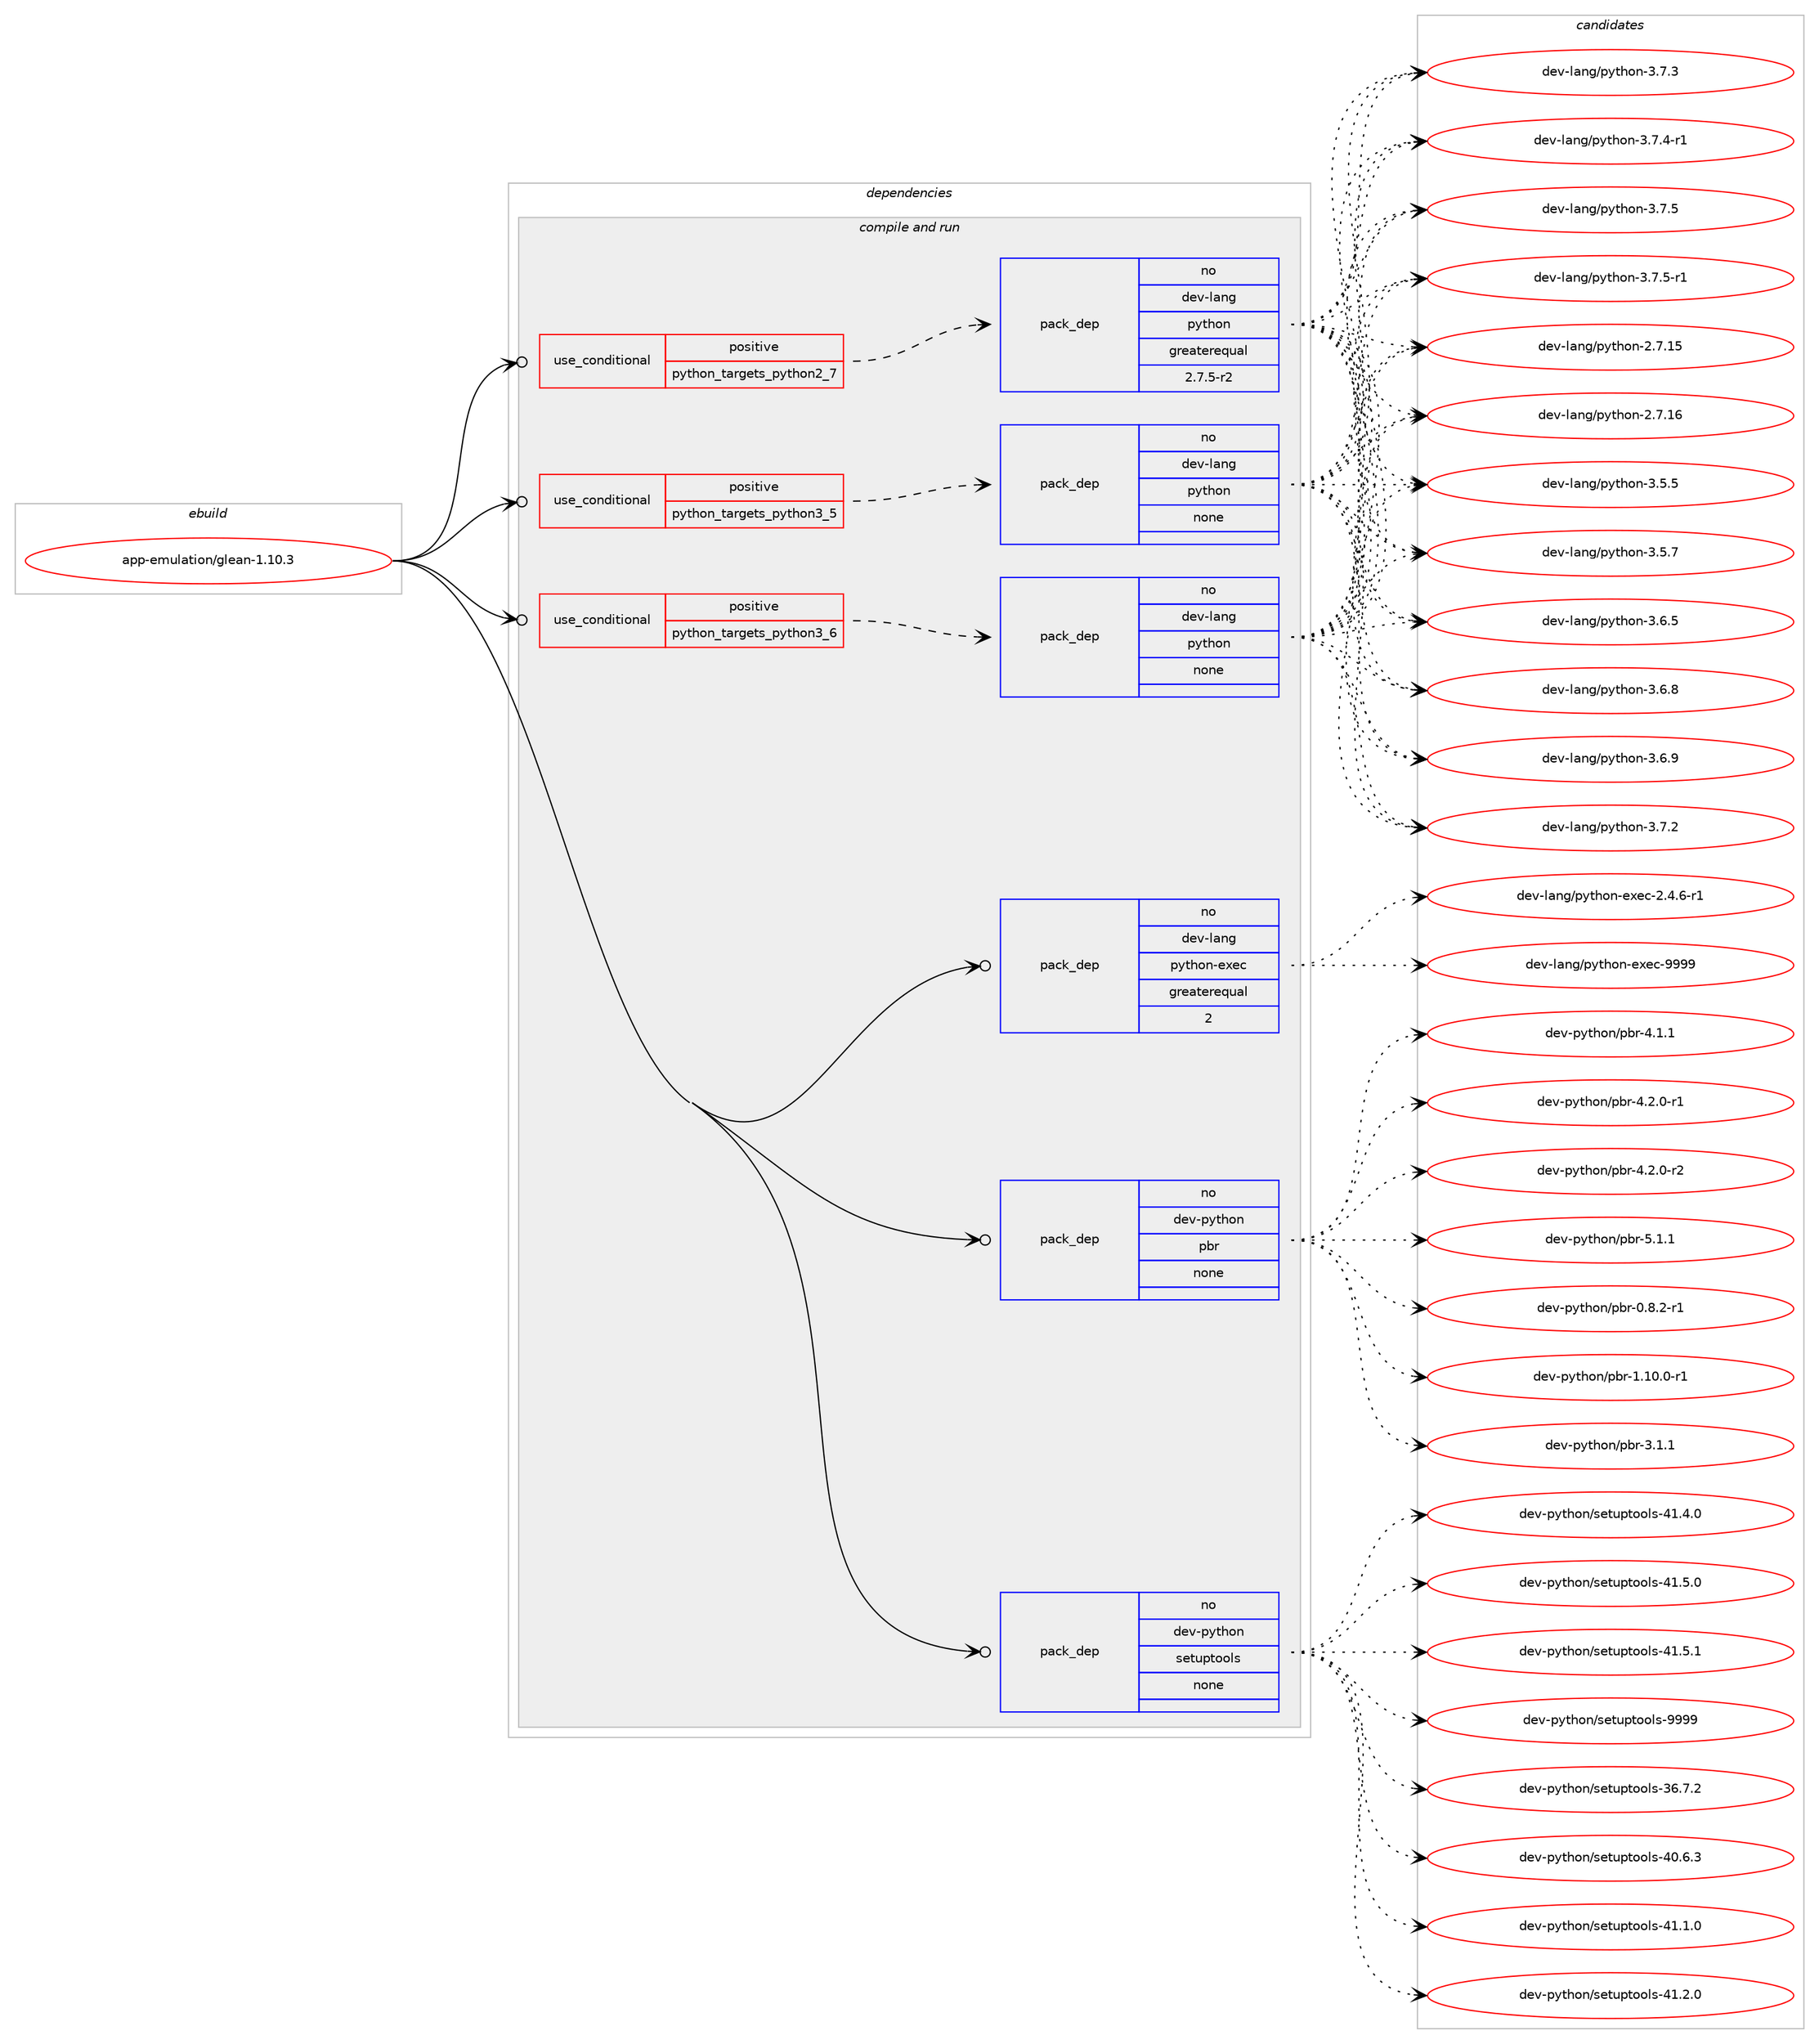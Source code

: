 digraph prolog {

# *************
# Graph options
# *************

newrank=true;
concentrate=true;
compound=true;
graph [rankdir=LR,fontname=Helvetica,fontsize=10,ranksep=1.5];#, ranksep=2.5, nodesep=0.2];
edge  [arrowhead=vee];
node  [fontname=Helvetica,fontsize=10];

# **********
# The ebuild
# **********

subgraph cluster_leftcol {
color=gray;
rank=same;
label=<<i>ebuild</i>>;
id [label="app-emulation/glean-1.10.3", color=red, width=4, href="../app-emulation/glean-1.10.3.svg"];
}

# ****************
# The dependencies
# ****************

subgraph cluster_midcol {
color=gray;
label=<<i>dependencies</i>>;
subgraph cluster_compile {
fillcolor="#eeeeee";
style=filled;
label=<<i>compile</i>>;
}
subgraph cluster_compileandrun {
fillcolor="#eeeeee";
style=filled;
label=<<i>compile and run</i>>;
subgraph cond115690 {
dependency486205 [label=<<TABLE BORDER="0" CELLBORDER="1" CELLSPACING="0" CELLPADDING="4"><TR><TD ROWSPAN="3" CELLPADDING="10">use_conditional</TD></TR><TR><TD>positive</TD></TR><TR><TD>python_targets_python2_7</TD></TR></TABLE>>, shape=none, color=red];
subgraph pack361705 {
dependency486206 [label=<<TABLE BORDER="0" CELLBORDER="1" CELLSPACING="0" CELLPADDING="4" WIDTH="220"><TR><TD ROWSPAN="6" CELLPADDING="30">pack_dep</TD></TR><TR><TD WIDTH="110">no</TD></TR><TR><TD>dev-lang</TD></TR><TR><TD>python</TD></TR><TR><TD>greaterequal</TD></TR><TR><TD>2.7.5-r2</TD></TR></TABLE>>, shape=none, color=blue];
}
dependency486205:e -> dependency486206:w [weight=20,style="dashed",arrowhead="vee"];
}
id:e -> dependency486205:w [weight=20,style="solid",arrowhead="odotvee"];
subgraph cond115691 {
dependency486207 [label=<<TABLE BORDER="0" CELLBORDER="1" CELLSPACING="0" CELLPADDING="4"><TR><TD ROWSPAN="3" CELLPADDING="10">use_conditional</TD></TR><TR><TD>positive</TD></TR><TR><TD>python_targets_python3_5</TD></TR></TABLE>>, shape=none, color=red];
subgraph pack361706 {
dependency486208 [label=<<TABLE BORDER="0" CELLBORDER="1" CELLSPACING="0" CELLPADDING="4" WIDTH="220"><TR><TD ROWSPAN="6" CELLPADDING="30">pack_dep</TD></TR><TR><TD WIDTH="110">no</TD></TR><TR><TD>dev-lang</TD></TR><TR><TD>python</TD></TR><TR><TD>none</TD></TR><TR><TD></TD></TR></TABLE>>, shape=none, color=blue];
}
dependency486207:e -> dependency486208:w [weight=20,style="dashed",arrowhead="vee"];
}
id:e -> dependency486207:w [weight=20,style="solid",arrowhead="odotvee"];
subgraph cond115692 {
dependency486209 [label=<<TABLE BORDER="0" CELLBORDER="1" CELLSPACING="0" CELLPADDING="4"><TR><TD ROWSPAN="3" CELLPADDING="10">use_conditional</TD></TR><TR><TD>positive</TD></TR><TR><TD>python_targets_python3_6</TD></TR></TABLE>>, shape=none, color=red];
subgraph pack361707 {
dependency486210 [label=<<TABLE BORDER="0" CELLBORDER="1" CELLSPACING="0" CELLPADDING="4" WIDTH="220"><TR><TD ROWSPAN="6" CELLPADDING="30">pack_dep</TD></TR><TR><TD WIDTH="110">no</TD></TR><TR><TD>dev-lang</TD></TR><TR><TD>python</TD></TR><TR><TD>none</TD></TR><TR><TD></TD></TR></TABLE>>, shape=none, color=blue];
}
dependency486209:e -> dependency486210:w [weight=20,style="dashed",arrowhead="vee"];
}
id:e -> dependency486209:w [weight=20,style="solid",arrowhead="odotvee"];
subgraph pack361708 {
dependency486211 [label=<<TABLE BORDER="0" CELLBORDER="1" CELLSPACING="0" CELLPADDING="4" WIDTH="220"><TR><TD ROWSPAN="6" CELLPADDING="30">pack_dep</TD></TR><TR><TD WIDTH="110">no</TD></TR><TR><TD>dev-lang</TD></TR><TR><TD>python-exec</TD></TR><TR><TD>greaterequal</TD></TR><TR><TD>2</TD></TR></TABLE>>, shape=none, color=blue];
}
id:e -> dependency486211:w [weight=20,style="solid",arrowhead="odotvee"];
subgraph pack361709 {
dependency486212 [label=<<TABLE BORDER="0" CELLBORDER="1" CELLSPACING="0" CELLPADDING="4" WIDTH="220"><TR><TD ROWSPAN="6" CELLPADDING="30">pack_dep</TD></TR><TR><TD WIDTH="110">no</TD></TR><TR><TD>dev-python</TD></TR><TR><TD>pbr</TD></TR><TR><TD>none</TD></TR><TR><TD></TD></TR></TABLE>>, shape=none, color=blue];
}
id:e -> dependency486212:w [weight=20,style="solid",arrowhead="odotvee"];
subgraph pack361710 {
dependency486213 [label=<<TABLE BORDER="0" CELLBORDER="1" CELLSPACING="0" CELLPADDING="4" WIDTH="220"><TR><TD ROWSPAN="6" CELLPADDING="30">pack_dep</TD></TR><TR><TD WIDTH="110">no</TD></TR><TR><TD>dev-python</TD></TR><TR><TD>setuptools</TD></TR><TR><TD>none</TD></TR><TR><TD></TD></TR></TABLE>>, shape=none, color=blue];
}
id:e -> dependency486213:w [weight=20,style="solid",arrowhead="odotvee"];
}
subgraph cluster_run {
fillcolor="#eeeeee";
style=filled;
label=<<i>run</i>>;
}
}

# **************
# The candidates
# **************

subgraph cluster_choices {
rank=same;
color=gray;
label=<<i>candidates</i>>;

subgraph choice361705 {
color=black;
nodesep=1;
choice10010111845108971101034711212111610411111045504655464953 [label="dev-lang/python-2.7.15", color=red, width=4,href="../dev-lang/python-2.7.15.svg"];
choice10010111845108971101034711212111610411111045504655464954 [label="dev-lang/python-2.7.16", color=red, width=4,href="../dev-lang/python-2.7.16.svg"];
choice100101118451089711010347112121116104111110455146534653 [label="dev-lang/python-3.5.5", color=red, width=4,href="../dev-lang/python-3.5.5.svg"];
choice100101118451089711010347112121116104111110455146534655 [label="dev-lang/python-3.5.7", color=red, width=4,href="../dev-lang/python-3.5.7.svg"];
choice100101118451089711010347112121116104111110455146544653 [label="dev-lang/python-3.6.5", color=red, width=4,href="../dev-lang/python-3.6.5.svg"];
choice100101118451089711010347112121116104111110455146544656 [label="dev-lang/python-3.6.8", color=red, width=4,href="../dev-lang/python-3.6.8.svg"];
choice100101118451089711010347112121116104111110455146544657 [label="dev-lang/python-3.6.9", color=red, width=4,href="../dev-lang/python-3.6.9.svg"];
choice100101118451089711010347112121116104111110455146554650 [label="dev-lang/python-3.7.2", color=red, width=4,href="../dev-lang/python-3.7.2.svg"];
choice100101118451089711010347112121116104111110455146554651 [label="dev-lang/python-3.7.3", color=red, width=4,href="../dev-lang/python-3.7.3.svg"];
choice1001011184510897110103471121211161041111104551465546524511449 [label="dev-lang/python-3.7.4-r1", color=red, width=4,href="../dev-lang/python-3.7.4-r1.svg"];
choice100101118451089711010347112121116104111110455146554653 [label="dev-lang/python-3.7.5", color=red, width=4,href="../dev-lang/python-3.7.5.svg"];
choice1001011184510897110103471121211161041111104551465546534511449 [label="dev-lang/python-3.7.5-r1", color=red, width=4,href="../dev-lang/python-3.7.5-r1.svg"];
dependency486206:e -> choice10010111845108971101034711212111610411111045504655464953:w [style=dotted,weight="100"];
dependency486206:e -> choice10010111845108971101034711212111610411111045504655464954:w [style=dotted,weight="100"];
dependency486206:e -> choice100101118451089711010347112121116104111110455146534653:w [style=dotted,weight="100"];
dependency486206:e -> choice100101118451089711010347112121116104111110455146534655:w [style=dotted,weight="100"];
dependency486206:e -> choice100101118451089711010347112121116104111110455146544653:w [style=dotted,weight="100"];
dependency486206:e -> choice100101118451089711010347112121116104111110455146544656:w [style=dotted,weight="100"];
dependency486206:e -> choice100101118451089711010347112121116104111110455146544657:w [style=dotted,weight="100"];
dependency486206:e -> choice100101118451089711010347112121116104111110455146554650:w [style=dotted,weight="100"];
dependency486206:e -> choice100101118451089711010347112121116104111110455146554651:w [style=dotted,weight="100"];
dependency486206:e -> choice1001011184510897110103471121211161041111104551465546524511449:w [style=dotted,weight="100"];
dependency486206:e -> choice100101118451089711010347112121116104111110455146554653:w [style=dotted,weight="100"];
dependency486206:e -> choice1001011184510897110103471121211161041111104551465546534511449:w [style=dotted,weight="100"];
}
subgraph choice361706 {
color=black;
nodesep=1;
choice10010111845108971101034711212111610411111045504655464953 [label="dev-lang/python-2.7.15", color=red, width=4,href="../dev-lang/python-2.7.15.svg"];
choice10010111845108971101034711212111610411111045504655464954 [label="dev-lang/python-2.7.16", color=red, width=4,href="../dev-lang/python-2.7.16.svg"];
choice100101118451089711010347112121116104111110455146534653 [label="dev-lang/python-3.5.5", color=red, width=4,href="../dev-lang/python-3.5.5.svg"];
choice100101118451089711010347112121116104111110455146534655 [label="dev-lang/python-3.5.7", color=red, width=4,href="../dev-lang/python-3.5.7.svg"];
choice100101118451089711010347112121116104111110455146544653 [label="dev-lang/python-3.6.5", color=red, width=4,href="../dev-lang/python-3.6.5.svg"];
choice100101118451089711010347112121116104111110455146544656 [label="dev-lang/python-3.6.8", color=red, width=4,href="../dev-lang/python-3.6.8.svg"];
choice100101118451089711010347112121116104111110455146544657 [label="dev-lang/python-3.6.9", color=red, width=4,href="../dev-lang/python-3.6.9.svg"];
choice100101118451089711010347112121116104111110455146554650 [label="dev-lang/python-3.7.2", color=red, width=4,href="../dev-lang/python-3.7.2.svg"];
choice100101118451089711010347112121116104111110455146554651 [label="dev-lang/python-3.7.3", color=red, width=4,href="../dev-lang/python-3.7.3.svg"];
choice1001011184510897110103471121211161041111104551465546524511449 [label="dev-lang/python-3.7.4-r1", color=red, width=4,href="../dev-lang/python-3.7.4-r1.svg"];
choice100101118451089711010347112121116104111110455146554653 [label="dev-lang/python-3.7.5", color=red, width=4,href="../dev-lang/python-3.7.5.svg"];
choice1001011184510897110103471121211161041111104551465546534511449 [label="dev-lang/python-3.7.5-r1", color=red, width=4,href="../dev-lang/python-3.7.5-r1.svg"];
dependency486208:e -> choice10010111845108971101034711212111610411111045504655464953:w [style=dotted,weight="100"];
dependency486208:e -> choice10010111845108971101034711212111610411111045504655464954:w [style=dotted,weight="100"];
dependency486208:e -> choice100101118451089711010347112121116104111110455146534653:w [style=dotted,weight="100"];
dependency486208:e -> choice100101118451089711010347112121116104111110455146534655:w [style=dotted,weight="100"];
dependency486208:e -> choice100101118451089711010347112121116104111110455146544653:w [style=dotted,weight="100"];
dependency486208:e -> choice100101118451089711010347112121116104111110455146544656:w [style=dotted,weight="100"];
dependency486208:e -> choice100101118451089711010347112121116104111110455146544657:w [style=dotted,weight="100"];
dependency486208:e -> choice100101118451089711010347112121116104111110455146554650:w [style=dotted,weight="100"];
dependency486208:e -> choice100101118451089711010347112121116104111110455146554651:w [style=dotted,weight="100"];
dependency486208:e -> choice1001011184510897110103471121211161041111104551465546524511449:w [style=dotted,weight="100"];
dependency486208:e -> choice100101118451089711010347112121116104111110455146554653:w [style=dotted,weight="100"];
dependency486208:e -> choice1001011184510897110103471121211161041111104551465546534511449:w [style=dotted,weight="100"];
}
subgraph choice361707 {
color=black;
nodesep=1;
choice10010111845108971101034711212111610411111045504655464953 [label="dev-lang/python-2.7.15", color=red, width=4,href="../dev-lang/python-2.7.15.svg"];
choice10010111845108971101034711212111610411111045504655464954 [label="dev-lang/python-2.7.16", color=red, width=4,href="../dev-lang/python-2.7.16.svg"];
choice100101118451089711010347112121116104111110455146534653 [label="dev-lang/python-3.5.5", color=red, width=4,href="../dev-lang/python-3.5.5.svg"];
choice100101118451089711010347112121116104111110455146534655 [label="dev-lang/python-3.5.7", color=red, width=4,href="../dev-lang/python-3.5.7.svg"];
choice100101118451089711010347112121116104111110455146544653 [label="dev-lang/python-3.6.5", color=red, width=4,href="../dev-lang/python-3.6.5.svg"];
choice100101118451089711010347112121116104111110455146544656 [label="dev-lang/python-3.6.8", color=red, width=4,href="../dev-lang/python-3.6.8.svg"];
choice100101118451089711010347112121116104111110455146544657 [label="dev-lang/python-3.6.9", color=red, width=4,href="../dev-lang/python-3.6.9.svg"];
choice100101118451089711010347112121116104111110455146554650 [label="dev-lang/python-3.7.2", color=red, width=4,href="../dev-lang/python-3.7.2.svg"];
choice100101118451089711010347112121116104111110455146554651 [label="dev-lang/python-3.7.3", color=red, width=4,href="../dev-lang/python-3.7.3.svg"];
choice1001011184510897110103471121211161041111104551465546524511449 [label="dev-lang/python-3.7.4-r1", color=red, width=4,href="../dev-lang/python-3.7.4-r1.svg"];
choice100101118451089711010347112121116104111110455146554653 [label="dev-lang/python-3.7.5", color=red, width=4,href="../dev-lang/python-3.7.5.svg"];
choice1001011184510897110103471121211161041111104551465546534511449 [label="dev-lang/python-3.7.5-r1", color=red, width=4,href="../dev-lang/python-3.7.5-r1.svg"];
dependency486210:e -> choice10010111845108971101034711212111610411111045504655464953:w [style=dotted,weight="100"];
dependency486210:e -> choice10010111845108971101034711212111610411111045504655464954:w [style=dotted,weight="100"];
dependency486210:e -> choice100101118451089711010347112121116104111110455146534653:w [style=dotted,weight="100"];
dependency486210:e -> choice100101118451089711010347112121116104111110455146534655:w [style=dotted,weight="100"];
dependency486210:e -> choice100101118451089711010347112121116104111110455146544653:w [style=dotted,weight="100"];
dependency486210:e -> choice100101118451089711010347112121116104111110455146544656:w [style=dotted,weight="100"];
dependency486210:e -> choice100101118451089711010347112121116104111110455146544657:w [style=dotted,weight="100"];
dependency486210:e -> choice100101118451089711010347112121116104111110455146554650:w [style=dotted,weight="100"];
dependency486210:e -> choice100101118451089711010347112121116104111110455146554651:w [style=dotted,weight="100"];
dependency486210:e -> choice1001011184510897110103471121211161041111104551465546524511449:w [style=dotted,weight="100"];
dependency486210:e -> choice100101118451089711010347112121116104111110455146554653:w [style=dotted,weight="100"];
dependency486210:e -> choice1001011184510897110103471121211161041111104551465546534511449:w [style=dotted,weight="100"];
}
subgraph choice361708 {
color=black;
nodesep=1;
choice10010111845108971101034711212111610411111045101120101994550465246544511449 [label="dev-lang/python-exec-2.4.6-r1", color=red, width=4,href="../dev-lang/python-exec-2.4.6-r1.svg"];
choice10010111845108971101034711212111610411111045101120101994557575757 [label="dev-lang/python-exec-9999", color=red, width=4,href="../dev-lang/python-exec-9999.svg"];
dependency486211:e -> choice10010111845108971101034711212111610411111045101120101994550465246544511449:w [style=dotted,weight="100"];
dependency486211:e -> choice10010111845108971101034711212111610411111045101120101994557575757:w [style=dotted,weight="100"];
}
subgraph choice361709 {
color=black;
nodesep=1;
choice1001011184511212111610411111047112981144548465646504511449 [label="dev-python/pbr-0.8.2-r1", color=red, width=4,href="../dev-python/pbr-0.8.2-r1.svg"];
choice100101118451121211161041111104711298114454946494846484511449 [label="dev-python/pbr-1.10.0-r1", color=red, width=4,href="../dev-python/pbr-1.10.0-r1.svg"];
choice100101118451121211161041111104711298114455146494649 [label="dev-python/pbr-3.1.1", color=red, width=4,href="../dev-python/pbr-3.1.1.svg"];
choice100101118451121211161041111104711298114455246494649 [label="dev-python/pbr-4.1.1", color=red, width=4,href="../dev-python/pbr-4.1.1.svg"];
choice1001011184511212111610411111047112981144552465046484511449 [label="dev-python/pbr-4.2.0-r1", color=red, width=4,href="../dev-python/pbr-4.2.0-r1.svg"];
choice1001011184511212111610411111047112981144552465046484511450 [label="dev-python/pbr-4.2.0-r2", color=red, width=4,href="../dev-python/pbr-4.2.0-r2.svg"];
choice100101118451121211161041111104711298114455346494649 [label="dev-python/pbr-5.1.1", color=red, width=4,href="../dev-python/pbr-5.1.1.svg"];
dependency486212:e -> choice1001011184511212111610411111047112981144548465646504511449:w [style=dotted,weight="100"];
dependency486212:e -> choice100101118451121211161041111104711298114454946494846484511449:w [style=dotted,weight="100"];
dependency486212:e -> choice100101118451121211161041111104711298114455146494649:w [style=dotted,weight="100"];
dependency486212:e -> choice100101118451121211161041111104711298114455246494649:w [style=dotted,weight="100"];
dependency486212:e -> choice1001011184511212111610411111047112981144552465046484511449:w [style=dotted,weight="100"];
dependency486212:e -> choice1001011184511212111610411111047112981144552465046484511450:w [style=dotted,weight="100"];
dependency486212:e -> choice100101118451121211161041111104711298114455346494649:w [style=dotted,weight="100"];
}
subgraph choice361710 {
color=black;
nodesep=1;
choice100101118451121211161041111104711510111611711211611111110811545515446554650 [label="dev-python/setuptools-36.7.2", color=red, width=4,href="../dev-python/setuptools-36.7.2.svg"];
choice100101118451121211161041111104711510111611711211611111110811545524846544651 [label="dev-python/setuptools-40.6.3", color=red, width=4,href="../dev-python/setuptools-40.6.3.svg"];
choice100101118451121211161041111104711510111611711211611111110811545524946494648 [label="dev-python/setuptools-41.1.0", color=red, width=4,href="../dev-python/setuptools-41.1.0.svg"];
choice100101118451121211161041111104711510111611711211611111110811545524946504648 [label="dev-python/setuptools-41.2.0", color=red, width=4,href="../dev-python/setuptools-41.2.0.svg"];
choice100101118451121211161041111104711510111611711211611111110811545524946524648 [label="dev-python/setuptools-41.4.0", color=red, width=4,href="../dev-python/setuptools-41.4.0.svg"];
choice100101118451121211161041111104711510111611711211611111110811545524946534648 [label="dev-python/setuptools-41.5.0", color=red, width=4,href="../dev-python/setuptools-41.5.0.svg"];
choice100101118451121211161041111104711510111611711211611111110811545524946534649 [label="dev-python/setuptools-41.5.1", color=red, width=4,href="../dev-python/setuptools-41.5.1.svg"];
choice10010111845112121116104111110471151011161171121161111111081154557575757 [label="dev-python/setuptools-9999", color=red, width=4,href="../dev-python/setuptools-9999.svg"];
dependency486213:e -> choice100101118451121211161041111104711510111611711211611111110811545515446554650:w [style=dotted,weight="100"];
dependency486213:e -> choice100101118451121211161041111104711510111611711211611111110811545524846544651:w [style=dotted,weight="100"];
dependency486213:e -> choice100101118451121211161041111104711510111611711211611111110811545524946494648:w [style=dotted,weight="100"];
dependency486213:e -> choice100101118451121211161041111104711510111611711211611111110811545524946504648:w [style=dotted,weight="100"];
dependency486213:e -> choice100101118451121211161041111104711510111611711211611111110811545524946524648:w [style=dotted,weight="100"];
dependency486213:e -> choice100101118451121211161041111104711510111611711211611111110811545524946534648:w [style=dotted,weight="100"];
dependency486213:e -> choice100101118451121211161041111104711510111611711211611111110811545524946534649:w [style=dotted,weight="100"];
dependency486213:e -> choice10010111845112121116104111110471151011161171121161111111081154557575757:w [style=dotted,weight="100"];
}
}

}
